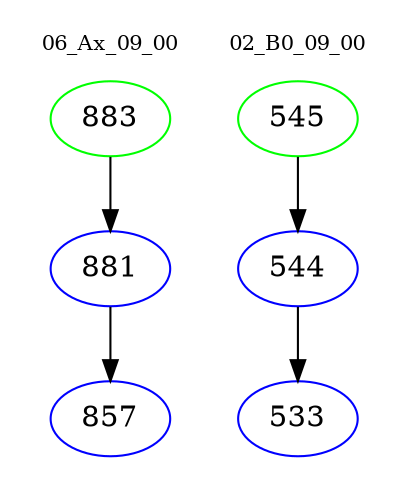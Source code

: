 digraph{
subgraph cluster_0 {
color = white
label = "06_Ax_09_00";
fontsize=10;
T0_883 [label="883", color="green"]
T0_883 -> T0_881 [color="black"]
T0_881 [label="881", color="blue"]
T0_881 -> T0_857 [color="black"]
T0_857 [label="857", color="blue"]
}
subgraph cluster_1 {
color = white
label = "02_B0_09_00";
fontsize=10;
T1_545 [label="545", color="green"]
T1_545 -> T1_544 [color="black"]
T1_544 [label="544", color="blue"]
T1_544 -> T1_533 [color="black"]
T1_533 [label="533", color="blue"]
}
}
